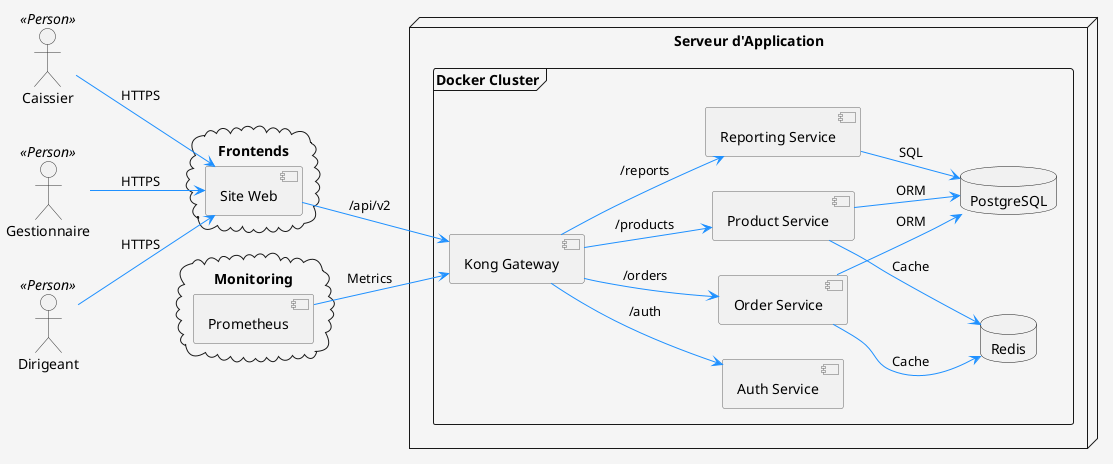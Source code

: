 @startuml Deployment View

skinparam {
    BackgroundColor #F5F5F5
    ActorBorderColor #333
    ComponentBorderColor #666
    ArrowColor #1E90FF
}

left to right direction

actor Caissier as caissier <<Person>>
actor Gestionnaire as gestionnaire <<Person>>
actor Dirigeant as dirigeant <<Person>>

cloud "Frontends" {
    component "Site Web" as site
}

node "Serveur d'Application" {
    frame "Docker Cluster" {
        [Kong Gateway] as kong
        [Auth Service] as auth
        [Order Service] as order
        [Product Service] as product
        [Reporting Service] as report

        database "PostgreSQL" as pg
        database "Redis" as redis
    }
}

' Connexions

caissier --> site : HTTPS
gestionnaire --> site : HTTPS
dirigeant --> site : HTTPS

site --> kong : /api/v2

kong --> auth : /auth
kong --> order : /orders
kong --> product : /products
kong --> report : /reports

order --> pg : ORM
product --> pg : ORM
report --> pg : SQL

order --> redis : Cache
product --> redis : Cache

cloud "Monitoring" {
    [Prometheus] as prom
}

prom --> kong : Metrics

@enduml
